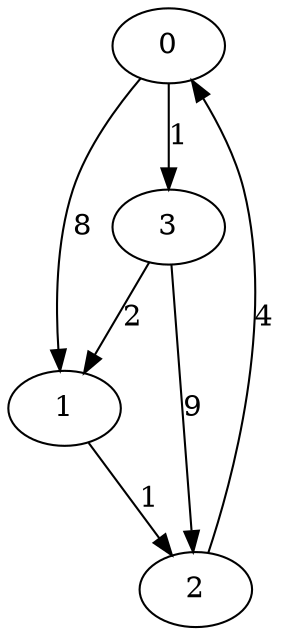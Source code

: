 digraph graph_pic {
0 -> 1[label="8"]
0 -> 3[label="1"]
1 -> 2[label="1"]
2 -> 0[label="4"]
3 -> 1[label="2"]
3 -> 2[label="9"]
}
